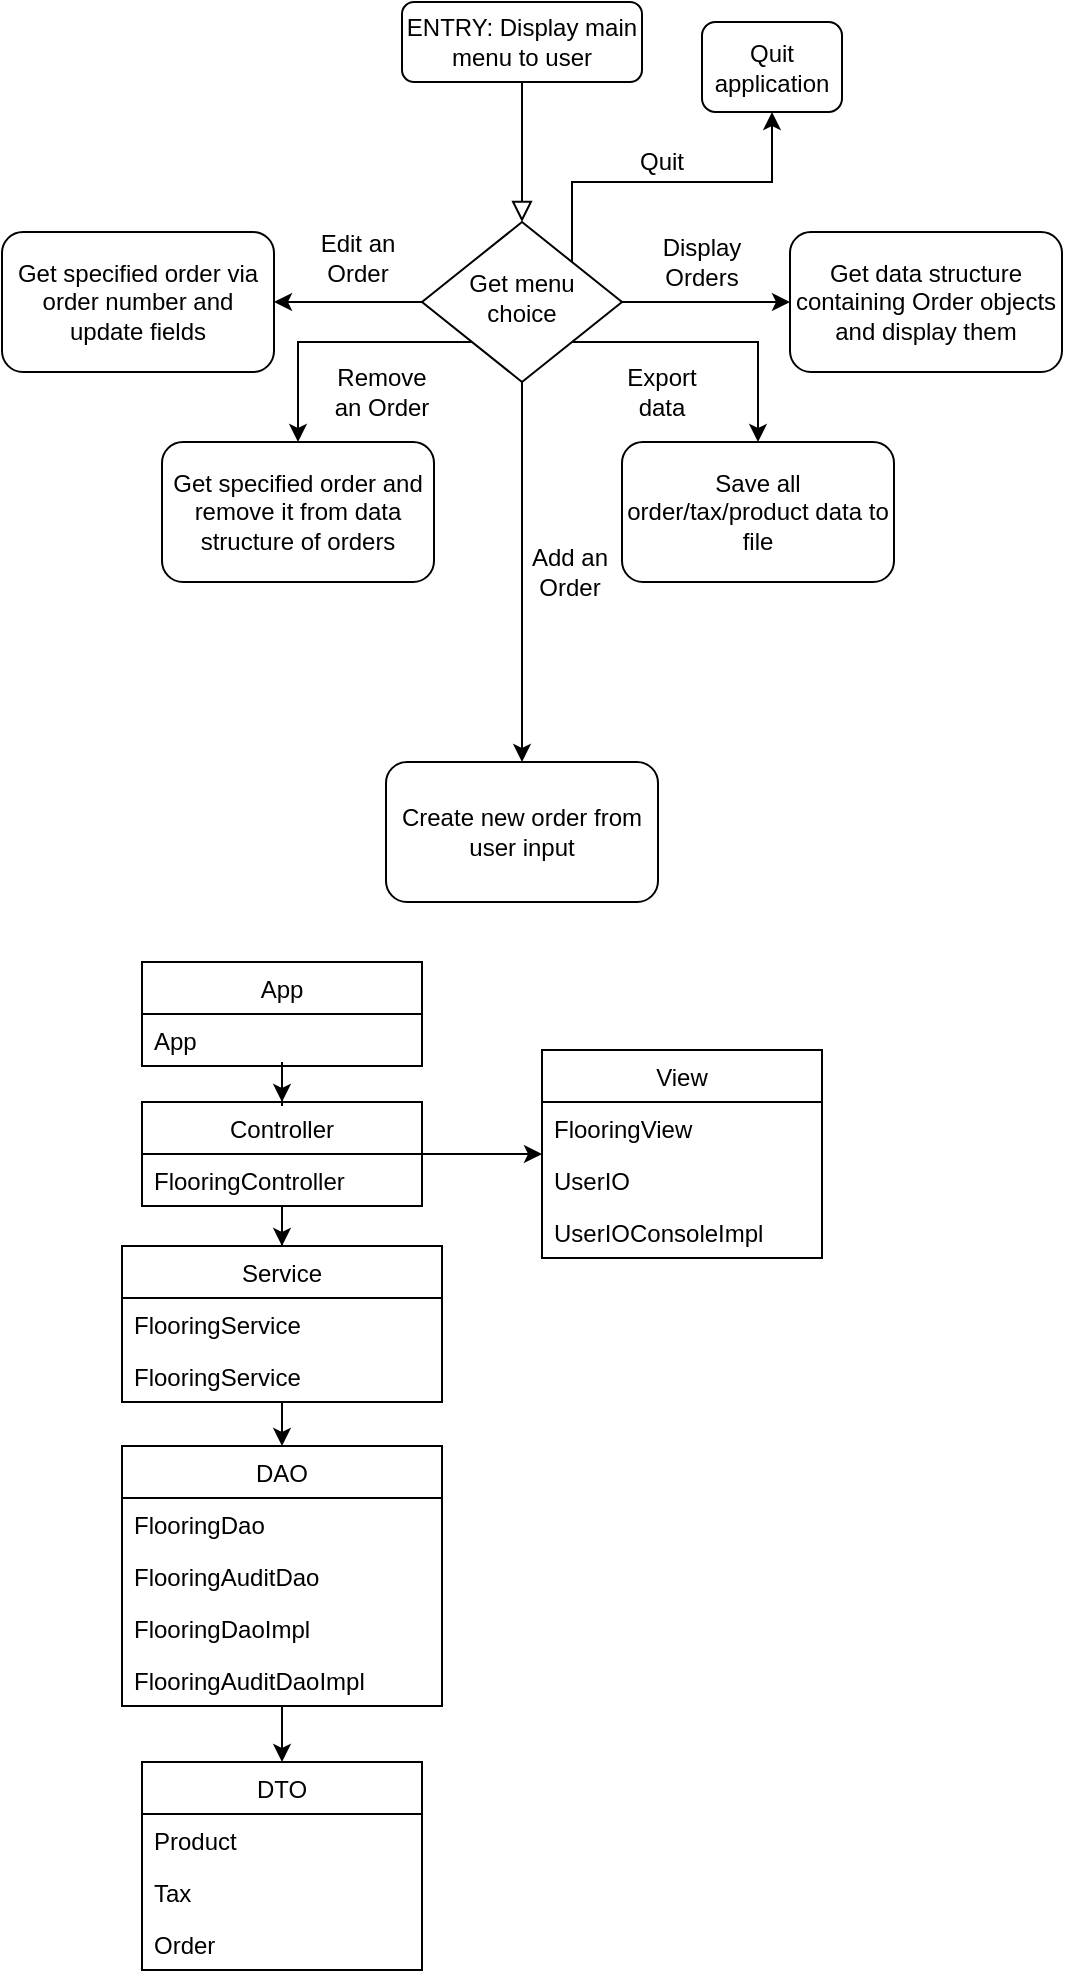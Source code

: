 <mxfile version="14.9.4" type="device"><diagram id="C5RBs43oDa-KdzZeNtuy" name="Page-1"><mxGraphModel dx="1422" dy="794" grid="1" gridSize="10" guides="1" tooltips="1" connect="1" arrows="1" fold="1" page="1" pageScale="1" pageWidth="827" pageHeight="1169" math="0" shadow="0"><root><mxCell id="WIyWlLk6GJQsqaUBKTNV-0"/><mxCell id="WIyWlLk6GJQsqaUBKTNV-1" parent="WIyWlLk6GJQsqaUBKTNV-0"/><mxCell id="WIyWlLk6GJQsqaUBKTNV-2" value="" style="rounded=0;html=1;jettySize=auto;orthogonalLoop=1;fontSize=11;endArrow=block;endFill=0;endSize=8;strokeWidth=1;shadow=0;labelBackgroundColor=none;edgeStyle=orthogonalEdgeStyle;" parent="WIyWlLk6GJQsqaUBKTNV-1" source="WIyWlLk6GJQsqaUBKTNV-3" target="WIyWlLk6GJQsqaUBKTNV-6" edge="1"><mxGeometry relative="1" as="geometry"/></mxCell><mxCell id="WIyWlLk6GJQsqaUBKTNV-3" value="ENTRY: Display main menu to user" style="rounded=1;whiteSpace=wrap;html=1;fontSize=12;glass=0;strokeWidth=1;shadow=0;" parent="WIyWlLk6GJQsqaUBKTNV-1" vertex="1"><mxGeometry x="360" y="40" width="120" height="40" as="geometry"/></mxCell><mxCell id="WvBtkuiwX3sO0OEXs3gU-42" value="" style="edgeStyle=orthogonalEdgeStyle;rounded=0;orthogonalLoop=1;jettySize=auto;html=1;" parent="WIyWlLk6GJQsqaUBKTNV-1" source="WIyWlLk6GJQsqaUBKTNV-6" target="WIyWlLk6GJQsqaUBKTNV-7" edge="1"><mxGeometry relative="1" as="geometry"/></mxCell><mxCell id="WvBtkuiwX3sO0OEXs3gU-57" style="edgeStyle=orthogonalEdgeStyle;rounded=0;orthogonalLoop=1;jettySize=auto;html=1;exitX=0;exitY=1;exitDx=0;exitDy=0;entryX=0.5;entryY=0;entryDx=0;entryDy=0;" parent="WIyWlLk6GJQsqaUBKTNV-1" source="WIyWlLk6GJQsqaUBKTNV-6" target="WvBtkuiwX3sO0OEXs3gU-58" edge="1"><mxGeometry relative="1" as="geometry"><mxPoint x="310" y="260" as="targetPoint"/><Array as="points"><mxPoint x="308" y="210"/></Array></mxGeometry></mxCell><mxCell id="WvBtkuiwX3sO0OEXs3gU-60" style="edgeStyle=orthogonalEdgeStyle;rounded=0;orthogonalLoop=1;jettySize=auto;html=1;exitX=1;exitY=1;exitDx=0;exitDy=0;entryX=0.5;entryY=0;entryDx=0;entryDy=0;" parent="WIyWlLk6GJQsqaUBKTNV-1" source="WIyWlLk6GJQsqaUBKTNV-6" target="WvBtkuiwX3sO0OEXs3gU-61" edge="1"><mxGeometry relative="1" as="geometry"><mxPoint x="540" y="260" as="targetPoint"/><Array as="points"><mxPoint x="538" y="210"/></Array></mxGeometry></mxCell><mxCell id="WvBtkuiwX3sO0OEXs3gU-63" style="edgeStyle=orthogonalEdgeStyle;rounded=0;orthogonalLoop=1;jettySize=auto;html=1;exitX=1;exitY=0;exitDx=0;exitDy=0;entryX=0.5;entryY=1;entryDx=0;entryDy=0;" parent="WIyWlLk6GJQsqaUBKTNV-1" source="WIyWlLk6GJQsqaUBKTNV-6" target="WvBtkuiwX3sO0OEXs3gU-68" edge="1"><mxGeometry relative="1" as="geometry"><mxPoint x="540" y="100" as="targetPoint"/><Array as="points"><mxPoint x="445" y="130"/><mxPoint x="545" y="130"/></Array></mxGeometry></mxCell><mxCell id="WIyWlLk6GJQsqaUBKTNV-6" value="Get menu choice" style="rhombus;whiteSpace=wrap;html=1;shadow=0;fontFamily=Helvetica;fontSize=12;align=center;strokeWidth=1;spacing=6;spacingTop=-4;" parent="WIyWlLk6GJQsqaUBKTNV-1" vertex="1"><mxGeometry x="370" y="150" width="100" height="80" as="geometry"/></mxCell><mxCell id="WIyWlLk6GJQsqaUBKTNV-7" value="Get data structure containing Order objects and display them" style="rounded=1;whiteSpace=wrap;html=1;fontSize=12;glass=0;strokeWidth=1;shadow=0;" parent="WIyWlLk6GJQsqaUBKTNV-1" vertex="1"><mxGeometry x="554" y="155" width="136" height="70" as="geometry"/></mxCell><mxCell id="WvBtkuiwX3sO0OEXs3gU-40" value="" style="group" parent="WIyWlLk6GJQsqaUBKTNV-1" vertex="1" connectable="0"><mxGeometry x="220" y="520" width="350" height="444" as="geometry"/></mxCell><mxCell id="WvBtkuiwX3sO0OEXs3gU-4" value="DTO" style="swimlane;fontStyle=0;childLayout=stackLayout;horizontal=1;startSize=26;horizontalStack=0;resizeParent=1;resizeParentMax=0;resizeLast=0;collapsible=1;marginBottom=0;" parent="WvBtkuiwX3sO0OEXs3gU-40" vertex="1"><mxGeometry x="10" y="400" width="140" height="104" as="geometry"/></mxCell><mxCell id="WvBtkuiwX3sO0OEXs3gU-5" value="Product" style="text;strokeColor=none;fillColor=none;align=left;verticalAlign=top;spacingLeft=4;spacingRight=4;overflow=hidden;rotatable=0;points=[[0,0.5],[1,0.5]];portConstraint=eastwest;" parent="WvBtkuiwX3sO0OEXs3gU-4" vertex="1"><mxGeometry y="26" width="140" height="26" as="geometry"/></mxCell><mxCell id="WvBtkuiwX3sO0OEXs3gU-6" value="Tax" style="text;strokeColor=none;fillColor=none;align=left;verticalAlign=top;spacingLeft=4;spacingRight=4;overflow=hidden;rotatable=0;points=[[0,0.5],[1,0.5]];portConstraint=eastwest;" parent="WvBtkuiwX3sO0OEXs3gU-4" vertex="1"><mxGeometry y="52" width="140" height="26" as="geometry"/></mxCell><mxCell id="WvBtkuiwX3sO0OEXs3gU-7" value="Order" style="text;strokeColor=none;fillColor=none;align=left;verticalAlign=top;spacingLeft=4;spacingRight=4;overflow=hidden;rotatable=0;points=[[0,0.5],[1,0.5]];portConstraint=eastwest;" parent="WvBtkuiwX3sO0OEXs3gU-4" vertex="1"><mxGeometry y="78" width="140" height="26" as="geometry"/></mxCell><mxCell id="WvBtkuiwX3sO0OEXs3gU-36" value="" style="edgeStyle=orthogonalEdgeStyle;rounded=0;orthogonalLoop=1;jettySize=auto;html=1;entryX=0.5;entryY=0;entryDx=0;entryDy=0;" parent="WvBtkuiwX3sO0OEXs3gU-40" source="WvBtkuiwX3sO0OEXs3gU-8" target="WvBtkuiwX3sO0OEXs3gU-4" edge="1"><mxGeometry relative="1" as="geometry"/></mxCell><mxCell id="WvBtkuiwX3sO0OEXs3gU-8" value="DAO" style="swimlane;fontStyle=0;childLayout=stackLayout;horizontal=1;startSize=26;horizontalStack=0;resizeParent=1;resizeParentMax=0;resizeLast=0;collapsible=1;marginBottom=0;" parent="WvBtkuiwX3sO0OEXs3gU-40" vertex="1"><mxGeometry y="242" width="160" height="130" as="geometry"/></mxCell><mxCell id="WvBtkuiwX3sO0OEXs3gU-9" value="FlooringDao" style="text;strokeColor=none;fillColor=none;align=left;verticalAlign=top;spacingLeft=4;spacingRight=4;overflow=hidden;rotatable=0;points=[[0,0.5],[1,0.5]];portConstraint=eastwest;" parent="WvBtkuiwX3sO0OEXs3gU-8" vertex="1"><mxGeometry y="26" width="160" height="26" as="geometry"/></mxCell><mxCell id="4sbGFbza1ZAjeDgbKYLr-0" value="FlooringAuditDao" style="text;strokeColor=none;fillColor=none;align=left;verticalAlign=top;spacingLeft=4;spacingRight=4;overflow=hidden;rotatable=0;points=[[0,0.5],[1,0.5]];portConstraint=eastwest;" parent="WvBtkuiwX3sO0OEXs3gU-8" vertex="1"><mxGeometry y="52" width="160" height="26" as="geometry"/></mxCell><mxCell id="WvBtkuiwX3sO0OEXs3gU-10" value="FlooringDaoImpl" style="text;strokeColor=none;fillColor=none;align=left;verticalAlign=top;spacingLeft=4;spacingRight=4;overflow=hidden;rotatable=0;points=[[0,0.5],[1,0.5]];portConstraint=eastwest;" parent="WvBtkuiwX3sO0OEXs3gU-8" vertex="1"><mxGeometry y="78" width="160" height="26" as="geometry"/></mxCell><mxCell id="4sbGFbza1ZAjeDgbKYLr-1" value="FlooringAuditDaoImpl" style="text;strokeColor=none;fillColor=none;align=left;verticalAlign=top;spacingLeft=4;spacingRight=4;overflow=hidden;rotatable=0;points=[[0,0.5],[1,0.5]];portConstraint=eastwest;" parent="WvBtkuiwX3sO0OEXs3gU-8" vertex="1"><mxGeometry y="104" width="160" height="26" as="geometry"/></mxCell><mxCell id="WvBtkuiwX3sO0OEXs3gU-35" value="" style="edgeStyle=orthogonalEdgeStyle;rounded=0;orthogonalLoop=1;jettySize=auto;html=1;" parent="WvBtkuiwX3sO0OEXs3gU-40" source="WvBtkuiwX3sO0OEXs3gU-12" target="WvBtkuiwX3sO0OEXs3gU-8" edge="1"><mxGeometry relative="1" as="geometry"><mxPoint x="80" y="329" as="targetPoint"/></mxGeometry></mxCell><mxCell id="WvBtkuiwX3sO0OEXs3gU-12" value="Service" style="swimlane;fontStyle=0;childLayout=stackLayout;horizontal=1;startSize=26;horizontalStack=0;resizeParent=1;resizeParentMax=0;resizeLast=0;collapsible=1;marginBottom=0;" parent="WvBtkuiwX3sO0OEXs3gU-40" vertex="1"><mxGeometry y="142" width="160" height="78" as="geometry"/></mxCell><mxCell id="WvBtkuiwX3sO0OEXs3gU-13" value="FlooringService" style="text;strokeColor=none;fillColor=none;align=left;verticalAlign=top;spacingLeft=4;spacingRight=4;overflow=hidden;rotatable=0;points=[[0,0.5],[1,0.5]];portConstraint=eastwest;" parent="WvBtkuiwX3sO0OEXs3gU-12" vertex="1"><mxGeometry y="26" width="160" height="26" as="geometry"/></mxCell><mxCell id="WvBtkuiwX3sO0OEXs3gU-14" value="FlooringService" style="text;strokeColor=none;fillColor=none;align=left;verticalAlign=top;spacingLeft=4;spacingRight=4;overflow=hidden;rotatable=0;points=[[0,0.5],[1,0.5]];portConstraint=eastwest;" parent="WvBtkuiwX3sO0OEXs3gU-12" vertex="1"><mxGeometry y="52" width="160" height="26" as="geometry"/></mxCell><mxCell id="WvBtkuiwX3sO0OEXs3gU-34" value="" style="edgeStyle=orthogonalEdgeStyle;rounded=0;orthogonalLoop=1;jettySize=auto;html=1;entryX=0.5;entryY=0;entryDx=0;entryDy=0;" parent="WvBtkuiwX3sO0OEXs3gU-40" source="WvBtkuiwX3sO0OEXs3gU-16" target="WvBtkuiwX3sO0OEXs3gU-12" edge="1"><mxGeometry relative="1" as="geometry"/></mxCell><mxCell id="WvBtkuiwX3sO0OEXs3gU-16" value="Controller" style="swimlane;fontStyle=0;childLayout=stackLayout;horizontal=1;startSize=26;horizontalStack=0;resizeParent=1;resizeParentMax=0;resizeLast=0;collapsible=1;marginBottom=0;" parent="WvBtkuiwX3sO0OEXs3gU-40" vertex="1"><mxGeometry x="10" y="70" width="140" height="52" as="geometry"/></mxCell><mxCell id="WvBtkuiwX3sO0OEXs3gU-17" value="FlooringController" style="text;strokeColor=none;fillColor=none;align=left;verticalAlign=top;spacingLeft=4;spacingRight=4;overflow=hidden;rotatable=0;points=[[0,0.5],[1,0.5]];portConstraint=eastwest;" parent="WvBtkuiwX3sO0OEXs3gU-16" vertex="1"><mxGeometry y="26" width="140" height="26" as="geometry"/></mxCell><mxCell id="WvBtkuiwX3sO0OEXs3gU-20" value="View" style="swimlane;fontStyle=0;childLayout=stackLayout;horizontal=1;startSize=26;horizontalStack=0;resizeParent=1;resizeParentMax=0;resizeLast=0;collapsible=1;marginBottom=0;" parent="WvBtkuiwX3sO0OEXs3gU-40" vertex="1"><mxGeometry x="210" y="44" width="140" height="104" as="geometry"/></mxCell><mxCell id="WvBtkuiwX3sO0OEXs3gU-21" value="FlooringView" style="text;strokeColor=none;fillColor=none;align=left;verticalAlign=top;spacingLeft=4;spacingRight=4;overflow=hidden;rotatable=0;points=[[0,0.5],[1,0.5]];portConstraint=eastwest;" parent="WvBtkuiwX3sO0OEXs3gU-20" vertex="1"><mxGeometry y="26" width="140" height="26" as="geometry"/></mxCell><mxCell id="WvBtkuiwX3sO0OEXs3gU-22" value="UserIO" style="text;strokeColor=none;fillColor=none;align=left;verticalAlign=top;spacingLeft=4;spacingRight=4;overflow=hidden;rotatable=0;points=[[0,0.5],[1,0.5]];portConstraint=eastwest;" parent="WvBtkuiwX3sO0OEXs3gU-20" vertex="1"><mxGeometry y="52" width="140" height="26" as="geometry"/></mxCell><mxCell id="WvBtkuiwX3sO0OEXs3gU-23" value="UserIOConsoleImpl" style="text;strokeColor=none;fillColor=none;align=left;verticalAlign=top;spacingLeft=4;spacingRight=4;overflow=hidden;rotatable=0;points=[[0,0.5],[1,0.5]];portConstraint=eastwest;" parent="WvBtkuiwX3sO0OEXs3gU-20" vertex="1"><mxGeometry y="78" width="140" height="26" as="geometry"/></mxCell><mxCell id="WvBtkuiwX3sO0OEXs3gU-33" value="" style="edgeStyle=orthogonalEdgeStyle;rounded=0;orthogonalLoop=1;jettySize=auto;html=1;" parent="WvBtkuiwX3sO0OEXs3gU-40" source="WvBtkuiwX3sO0OEXs3gU-16" target="WvBtkuiwX3sO0OEXs3gU-20" edge="1"><mxGeometry relative="1" as="geometry"/></mxCell><mxCell id="WvBtkuiwX3sO0OEXs3gU-37" value="" style="edgeStyle=orthogonalEdgeStyle;rounded=0;orthogonalLoop=1;jettySize=auto;html=1;entryX=0.5;entryY=0;entryDx=0;entryDy=0;" parent="WvBtkuiwX3sO0OEXs3gU-40" source="WvBtkuiwX3sO0OEXs3gU-24" target="WvBtkuiwX3sO0OEXs3gU-16" edge="1"><mxGeometry relative="1" as="geometry"/></mxCell><mxCell id="WvBtkuiwX3sO0OEXs3gU-24" value="App" style="swimlane;fontStyle=0;childLayout=stackLayout;horizontal=1;startSize=26;horizontalStack=0;resizeParent=1;resizeParentMax=0;resizeLast=0;collapsible=1;marginBottom=0;" parent="WvBtkuiwX3sO0OEXs3gU-40" vertex="1"><mxGeometry x="10" width="140" height="52" as="geometry"/></mxCell><mxCell id="WvBtkuiwX3sO0OEXs3gU-25" value="App" style="text;strokeColor=none;fillColor=none;align=left;verticalAlign=top;spacingLeft=4;spacingRight=4;overflow=hidden;rotatable=0;points=[[0,0.5],[1,0.5]];portConstraint=eastwest;" parent="WvBtkuiwX3sO0OEXs3gU-24" vertex="1"><mxGeometry y="26" width="140" height="26" as="geometry"/></mxCell><mxCell id="WvBtkuiwX3sO0OEXs3gU-43" value="Display Orders" style="text;html=1;strokeColor=none;fillColor=none;align=center;verticalAlign=middle;whiteSpace=wrap;rounded=0;" parent="WIyWlLk6GJQsqaUBKTNV-1" vertex="1"><mxGeometry x="490" y="160" width="40" height="20" as="geometry"/></mxCell><mxCell id="WvBtkuiwX3sO0OEXs3gU-48" value="" style="edgeStyle=orthogonalEdgeStyle;rounded=0;orthogonalLoop=1;jettySize=auto;html=1;exitX=0.5;exitY=1;exitDx=0;exitDy=0;" parent="WIyWlLk6GJQsqaUBKTNV-1" source="WIyWlLk6GJQsqaUBKTNV-6" target="WvBtkuiwX3sO0OEXs3gU-49" edge="1"><mxGeometry relative="1" as="geometry"><mxPoint x="270" y="305" as="sourcePoint"/></mxGeometry></mxCell><mxCell id="WvBtkuiwX3sO0OEXs3gU-49" value="Create new order from user input" style="rounded=1;whiteSpace=wrap;html=1;fontSize=12;glass=0;strokeWidth=1;shadow=0;" parent="WIyWlLk6GJQsqaUBKTNV-1" vertex="1"><mxGeometry x="352" y="420" width="136" height="70" as="geometry"/></mxCell><mxCell id="WvBtkuiwX3sO0OEXs3gU-50" value="Add an Order" style="text;html=1;strokeColor=none;fillColor=none;align=center;verticalAlign=middle;whiteSpace=wrap;rounded=0;" parent="WIyWlLk6GJQsqaUBKTNV-1" vertex="1"><mxGeometry x="414" y="310" width="60" height="30" as="geometry"/></mxCell><mxCell id="WvBtkuiwX3sO0OEXs3gU-53" value="" style="edgeStyle=orthogonalEdgeStyle;rounded=0;orthogonalLoop=1;jettySize=auto;html=1;exitX=0;exitY=0.5;exitDx=0;exitDy=0;" parent="WIyWlLk6GJQsqaUBKTNV-1" source="WIyWlLk6GJQsqaUBKTNV-6" target="WvBtkuiwX3sO0OEXs3gU-54" edge="1"><mxGeometry relative="1" as="geometry"><mxPoint x="188" y="155" as="sourcePoint"/></mxGeometry></mxCell><mxCell id="WvBtkuiwX3sO0OEXs3gU-54" value="Get specified order via order number and update fields" style="rounded=1;whiteSpace=wrap;html=1;fontSize=12;glass=0;strokeWidth=1;shadow=0;" parent="WIyWlLk6GJQsqaUBKTNV-1" vertex="1"><mxGeometry x="160" y="155" width="136" height="70" as="geometry"/></mxCell><mxCell id="WvBtkuiwX3sO0OEXs3gU-55" value="Edit an Order" style="text;html=1;strokeColor=none;fillColor=none;align=center;verticalAlign=middle;whiteSpace=wrap;rounded=0;" parent="WIyWlLk6GJQsqaUBKTNV-1" vertex="1"><mxGeometry x="316" y="150" width="44" height="35" as="geometry"/></mxCell><mxCell id="WvBtkuiwX3sO0OEXs3gU-58" value="Get specified order and remove it from data structure of orders" style="rounded=1;whiteSpace=wrap;html=1;fontSize=12;glass=0;strokeWidth=1;shadow=0;" parent="WIyWlLk6GJQsqaUBKTNV-1" vertex="1"><mxGeometry x="240" y="260" width="136" height="70" as="geometry"/></mxCell><mxCell id="WvBtkuiwX3sO0OEXs3gU-59" value="Remove an Order" style="text;html=1;strokeColor=none;fillColor=none;align=center;verticalAlign=middle;whiteSpace=wrap;rounded=0;" parent="WIyWlLk6GJQsqaUBKTNV-1" vertex="1"><mxGeometry x="320" y="220" width="60" height="30" as="geometry"/></mxCell><mxCell id="WvBtkuiwX3sO0OEXs3gU-61" value="Save all order/tax/product data to file" style="rounded=1;whiteSpace=wrap;html=1;fontSize=12;glass=0;strokeWidth=1;shadow=0;" parent="WIyWlLk6GJQsqaUBKTNV-1" vertex="1"><mxGeometry x="470" y="260" width="136" height="70" as="geometry"/></mxCell><mxCell id="WvBtkuiwX3sO0OEXs3gU-62" value="Export data" style="text;html=1;strokeColor=none;fillColor=none;align=center;verticalAlign=middle;whiteSpace=wrap;rounded=0;" parent="WIyWlLk6GJQsqaUBKTNV-1" vertex="1"><mxGeometry x="460" y="220" width="60" height="30" as="geometry"/></mxCell><mxCell id="WvBtkuiwX3sO0OEXs3gU-66" value="Quit" style="text;html=1;strokeColor=none;fillColor=none;align=center;verticalAlign=middle;whiteSpace=wrap;rounded=0;" parent="WIyWlLk6GJQsqaUBKTNV-1" vertex="1"><mxGeometry x="470" y="110" width="40" height="20" as="geometry"/></mxCell><mxCell id="WvBtkuiwX3sO0OEXs3gU-68" value="Quit application" style="rounded=1;whiteSpace=wrap;html=1;fontSize=12;glass=0;strokeWidth=1;shadow=0;" parent="WIyWlLk6GJQsqaUBKTNV-1" vertex="1"><mxGeometry x="510" y="50" width="70" height="45" as="geometry"/></mxCell></root></mxGraphModel></diagram></mxfile>